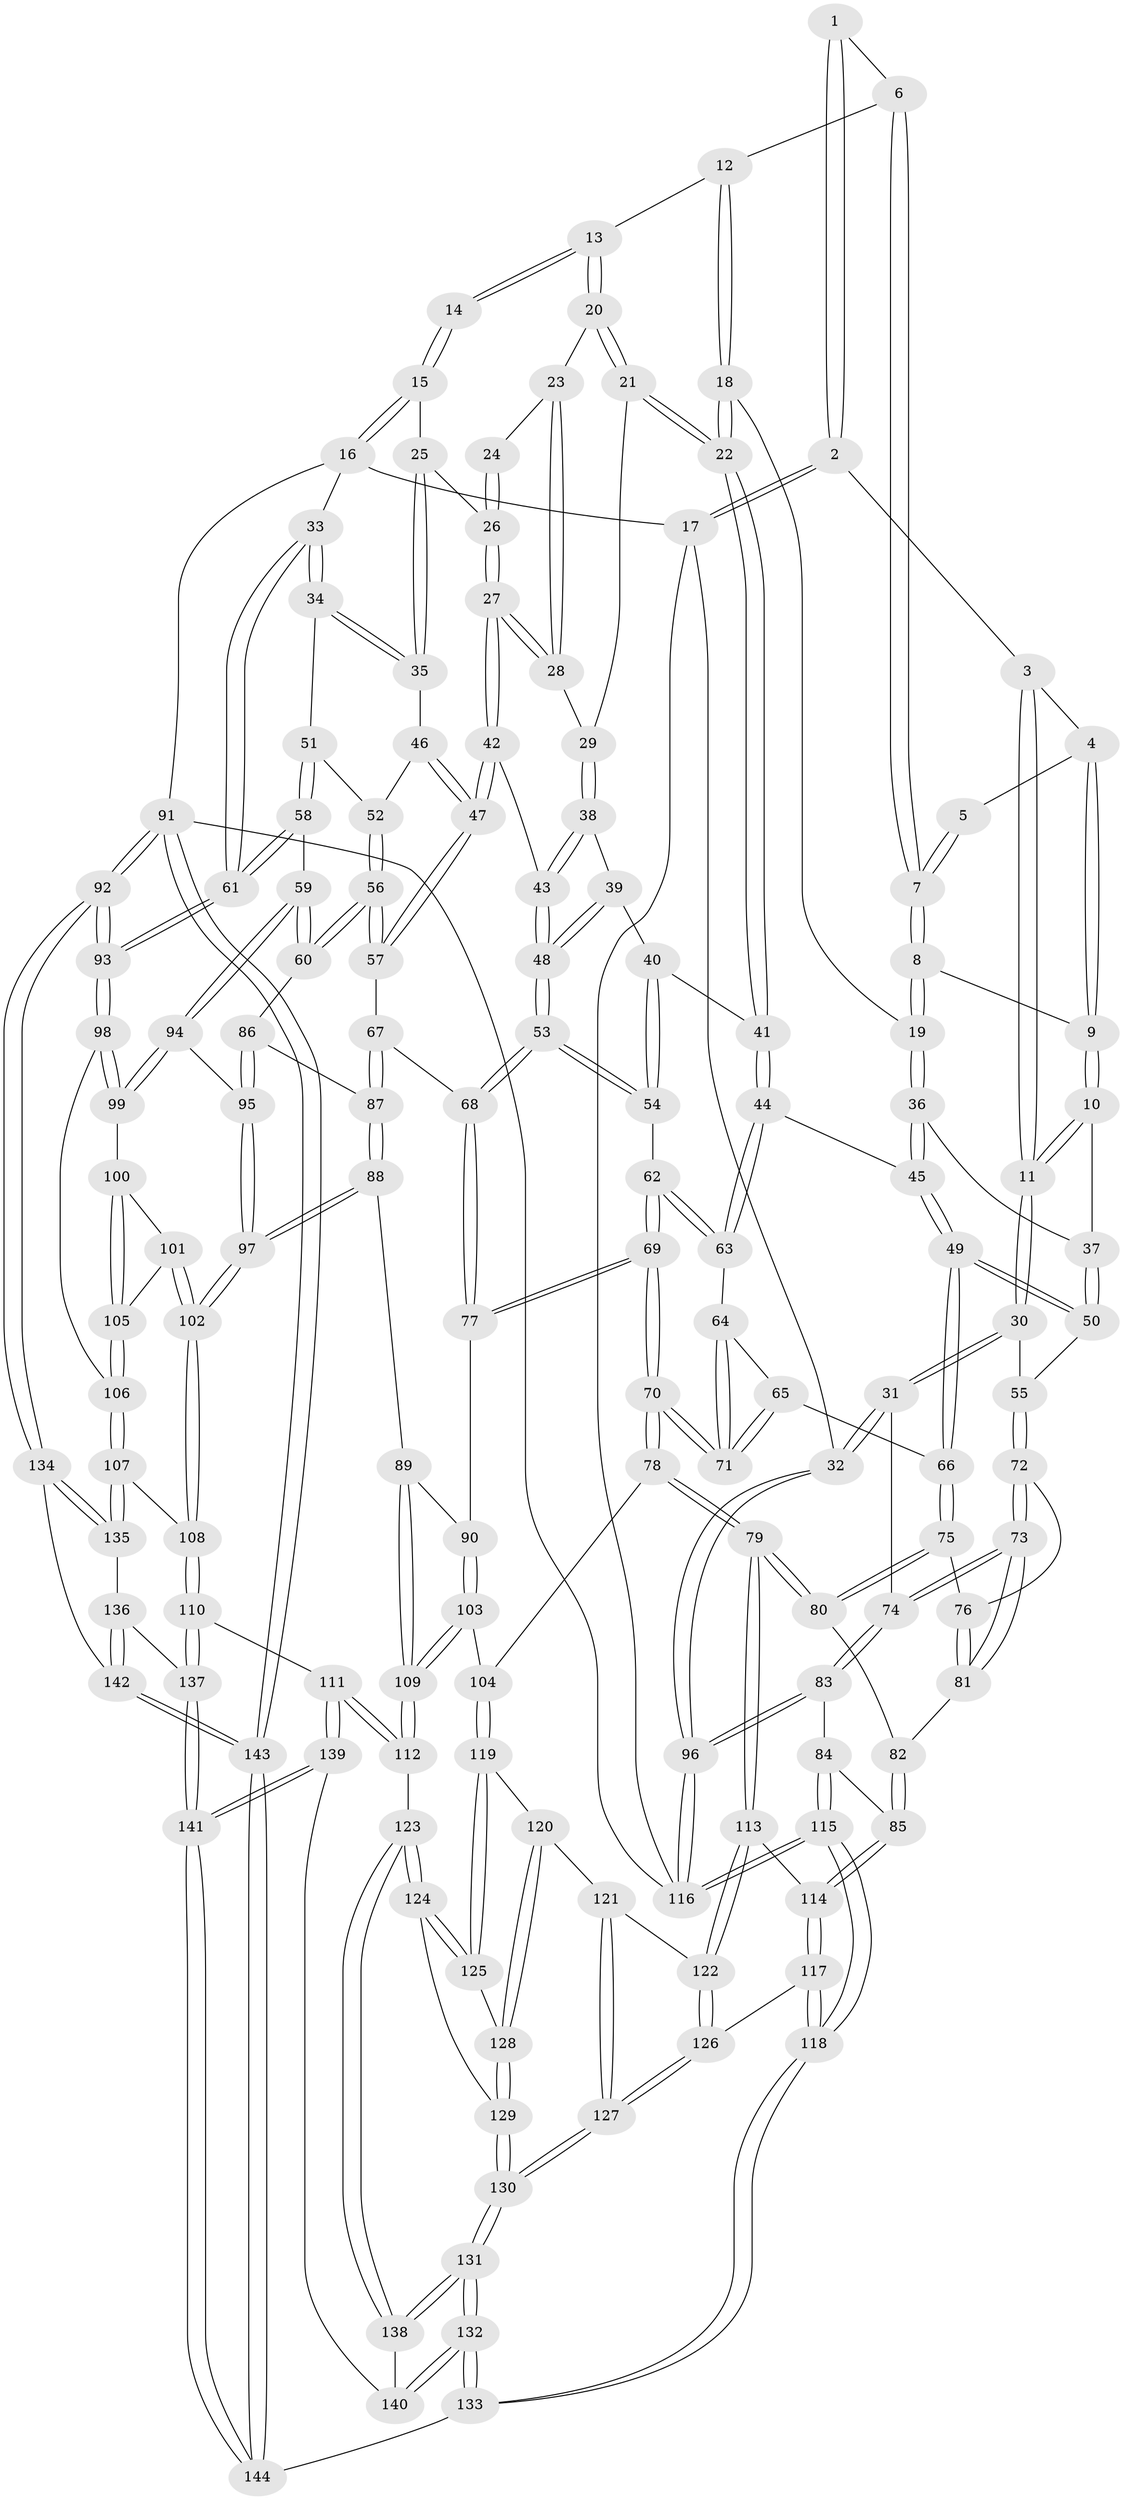 // coarse degree distribution, {3: 0.11235955056179775, 4: 0.4157303370786517, 2: 0.011235955056179775, 5: 0.4044943820224719, 6: 0.056179775280898875}
// Generated by graph-tools (version 1.1) at 2025/24/03/03/25 07:24:39]
// undirected, 144 vertices, 357 edges
graph export_dot {
graph [start="1"]
  node [color=gray90,style=filled];
  1 [pos="+0.2182292411388523+0"];
  2 [pos="+0+0"];
  3 [pos="+0.06788074607774076+0"];
  4 [pos="+0.16860880358565936+0.03596139121048478"];
  5 [pos="+0.19081182193800267+0.020786476186645794"];
  6 [pos="+0.42110068014637436+0"];
  7 [pos="+0.23773743108551038+0.06522487567972565"];
  8 [pos="+0.22770420685022244+0.09808923167457036"];
  9 [pos="+0.1936045897812721+0.11708071040336217"];
  10 [pos="+0.13447385270491913+0.17227642312412775"];
  11 [pos="+0.12719877268182905+0.17454883236460048"];
  12 [pos="+0.44062246007788924+0"];
  13 [pos="+0.46906246163038257+0"];
  14 [pos="+0.8550476874817913+0"];
  15 [pos="+0.884811083845048+0"];
  16 [pos="+1+0"];
  17 [pos="+0+0"];
  18 [pos="+0.3837908956491888+0"];
  19 [pos="+0.32693370871575694+0.13668062405485773"];
  20 [pos="+0.5129320580297096+0"];
  21 [pos="+0.5057754127424542+0.09598849904448696"];
  22 [pos="+0.432361727829858+0.19632300825246496"];
  23 [pos="+0.6180420447778172+0.09079909103449715"];
  24 [pos="+0.6614269499721683+0.06301024356133406"];
  25 [pos="+0.7959541654933361+0.06782394056078465"];
  26 [pos="+0.6978597459783348+0.14524271948230785"];
  27 [pos="+0.682648119235046+0.16026793910329384"];
  28 [pos="+0.6401983890208086+0.13589975592990355"];
  29 [pos="+0.5618976866532336+0.1579405407270802"];
  30 [pos="+0.10462985781002837+0.1983822597186599"];
  31 [pos="+0+0.22789493244463677"];
  32 [pos="+0+0.21117719720787678"];
  33 [pos="+1+0.1316094234408962"];
  34 [pos="+0.9750517041420891+0.18865839452632852"];
  35 [pos="+0.8450640561592265+0.18765344318740118"];
  36 [pos="+0.3422807581067771+0.1821523658571409"];
  37 [pos="+0.21911796208529669+0.20416879501349344"];
  38 [pos="+0.5610353923171013+0.17205420140949798"];
  39 [pos="+0.5442526810115232+0.21429825888980295"];
  40 [pos="+0.5221293500876293+0.23025935255963773"];
  41 [pos="+0.4226063165349307+0.21551334604428005"];
  42 [pos="+0.681153558365757+0.23947373543841077"];
  43 [pos="+0.6781240033298036+0.24108525706853448"];
  44 [pos="+0.418260268252928+0.21827032931628707"];
  45 [pos="+0.34958366919603734+0.1901438709676555"];
  46 [pos="+0.8357797298136894+0.2073534941187047"];
  47 [pos="+0.7054188882069202+0.2516471834102562"];
  48 [pos="+0.660246260319123+0.25395323195811786"];
  49 [pos="+0.27347429850228494+0.28889424821800597"];
  50 [pos="+0.2647897053283179+0.27986186729698503"];
  51 [pos="+0.9002011065162666+0.27774632142788386"];
  52 [pos="+0.8440690437407697+0.24928131994073152"];
  53 [pos="+0.6005811852357787+0.3304536316608522"];
  54 [pos="+0.5654820513267761+0.325636913411843"];
  55 [pos="+0.13325946672921873+0.25781362616081155"];
  56 [pos="+0.8094741114297052+0.3701595193509448"];
  57 [pos="+0.7716663739578752+0.35641116745558404"];
  58 [pos="+0.9643344018428016+0.42554317094595756"];
  59 [pos="+0.9548273614927524+0.42964742373755505"];
  60 [pos="+0.8165463506316035+0.37747329366589194"];
  61 [pos="+1+0.3681294785267379"];
  62 [pos="+0.5162672448862236+0.3456596543815457"];
  63 [pos="+0.4176531631199958+0.2493091403789419"];
  64 [pos="+0.4139567079080349+0.25723653766666776"];
  65 [pos="+0.2962821025209132+0.346000506125369"];
  66 [pos="+0.27556265201567326+0.34066526479783155"];
  67 [pos="+0.6825763775653827+0.3990236180204759"];
  68 [pos="+0.6317498295114538+0.3968030902756868"];
  69 [pos="+0.43797390581861106+0.4650893638403793"];
  70 [pos="+0.4244448093257435+0.4724038944776798"];
  71 [pos="+0.407694574630187+0.4420397607986968"];
  72 [pos="+0.138671733533931+0.27398293564830495"];
  73 [pos="+0.10340501958874337+0.4156315420649126"];
  74 [pos="+0.09822672851247992+0.4214618924263064"];
  75 [pos="+0.26629570757629395+0.3458163354612867"];
  76 [pos="+0.24065958104660037+0.35624481854632845"];
  77 [pos="+0.6013832014001446+0.46173447538004786"];
  78 [pos="+0.41440876672177807+0.49786628612109524"];
  79 [pos="+0.3200620328817095+0.5582608984358578"];
  80 [pos="+0.3083183187508461+0.5337982531899028"];
  81 [pos="+0.23394492395649577+0.3657024757797109"];
  82 [pos="+0.23392469334098898+0.4080346354638106"];
  83 [pos="+0.07692322523738343+0.5049198885090216"];
  84 [pos="+0.10297542313560099+0.5283784141725423"];
  85 [pos="+0.1367377280039609+0.5462132940777125"];
  86 [pos="+0.7625354877485989+0.46964423881661493"];
  87 [pos="+0.7298439856889863+0.49738971765864615"];
  88 [pos="+0.7100255064598475+0.5462897613829297"];
  89 [pos="+0.6761741577734607+0.5505656854404727"];
  90 [pos="+0.6301075554543578+0.5172876625824379"];
  91 [pos="+1+1"];
  92 [pos="+1+0.9307620634915313"];
  93 [pos="+1+0.7166387709735431"];
  94 [pos="+0.9520113573961705+0.43510757518631005"];
  95 [pos="+0.8435971206928371+0.519695431199959"];
  96 [pos="+0+0.5031918461395852"];
  97 [pos="+0.7870617611936849+0.598421487145055"];
  98 [pos="+0.970339817330149+0.683495299230855"];
  99 [pos="+0.9397760455311931+0.5442275593015647"];
  100 [pos="+0.8956792007899325+0.5760979562268238"];
  101 [pos="+0.8614218768784053+0.586765992192901"];
  102 [pos="+0.7873340242577819+0.5990642814194537"];
  103 [pos="+0.5073183548447867+0.5960229259177074"];
  104 [pos="+0.5062044105287001+0.5956810890575478"];
  105 [pos="+0.8908527569721971+0.6067848310836325"];
  106 [pos="+0.9082501058511103+0.709031118826776"];
  107 [pos="+0.8518052011543383+0.7385020163372072"];
  108 [pos="+0.8103990953736265+0.7224088104156021"];
  109 [pos="+0.6102447286557561+0.6844846174535318"];
  110 [pos="+0.6669880341555868+0.7742652250285231"];
  111 [pos="+0.6598883307739044+0.773881653385802"];
  112 [pos="+0.6269379849028914+0.7582721390264994"];
  113 [pos="+0.30749557037290964+0.5718155524521598"];
  114 [pos="+0.14407298571215799+0.5518682648105758"];
  115 [pos="+0+1"];
  116 [pos="+0+1"];
  117 [pos="+0.1341964591423742+0.7055266712687412"];
  118 [pos="+0+1"];
  119 [pos="+0.4443475931945238+0.7053754692447689"];
  120 [pos="+0.35460835223475073+0.6692562774006018"];
  121 [pos="+0.31762609034775124+0.6271876101586568"];
  122 [pos="+0.3118694360069437+0.6053568526028847"];
  123 [pos="+0.5136028294422661+0.7979653170423809"];
  124 [pos="+0.48473253592489773+0.7752636653819217"];
  125 [pos="+0.4788243850488966+0.7687660961266095"];
  126 [pos="+0.18175070259197365+0.7071335607033572"];
  127 [pos="+0.25813943018997265+0.7402422710072626"];
  128 [pos="+0.3522092387694719+0.7654950133284653"];
  129 [pos="+0.3135156665131924+0.8285170599046163"];
  130 [pos="+0.2625206115528311+0.8845706689602427"];
  131 [pos="+0.17099322198164862+1"];
  132 [pos="+0.15410565645552227+1"];
  133 [pos="+0.14240562333301024+1"];
  134 [pos="+1+0.8875578066421651"];
  135 [pos="+0.8860985149308193+0.8422833411439138"];
  136 [pos="+0.8759041617366726+0.8622873286653373"];
  137 [pos="+0.7650546866433172+0.9358859136755688"];
  138 [pos="+0.502097882787537+0.8260737222528363"];
  139 [pos="+0.6204129884200357+0.9734333271473765"];
  140 [pos="+0.5525207386357989+0.9358182971817918"];
  141 [pos="+0.7090418126240325+1"];
  142 [pos="+0.897660643483928+0.9888894786446453"];
  143 [pos="+0.8483092498348465+1"];
  144 [pos="+0.7118516190125392+1"];
  1 -- 2;
  1 -- 2;
  1 -- 6;
  2 -- 3;
  2 -- 17;
  2 -- 17;
  3 -- 4;
  3 -- 11;
  3 -- 11;
  4 -- 5;
  4 -- 9;
  4 -- 9;
  5 -- 7;
  5 -- 7;
  6 -- 7;
  6 -- 7;
  6 -- 12;
  7 -- 8;
  7 -- 8;
  8 -- 9;
  8 -- 19;
  8 -- 19;
  9 -- 10;
  9 -- 10;
  10 -- 11;
  10 -- 11;
  10 -- 37;
  11 -- 30;
  11 -- 30;
  12 -- 13;
  12 -- 18;
  12 -- 18;
  13 -- 14;
  13 -- 14;
  13 -- 20;
  13 -- 20;
  14 -- 15;
  14 -- 15;
  15 -- 16;
  15 -- 16;
  15 -- 25;
  16 -- 17;
  16 -- 33;
  16 -- 91;
  17 -- 32;
  17 -- 116;
  18 -- 19;
  18 -- 22;
  18 -- 22;
  19 -- 36;
  19 -- 36;
  20 -- 21;
  20 -- 21;
  20 -- 23;
  21 -- 22;
  21 -- 22;
  21 -- 29;
  22 -- 41;
  22 -- 41;
  23 -- 24;
  23 -- 28;
  23 -- 28;
  24 -- 26;
  24 -- 26;
  25 -- 26;
  25 -- 35;
  25 -- 35;
  26 -- 27;
  26 -- 27;
  27 -- 28;
  27 -- 28;
  27 -- 42;
  27 -- 42;
  28 -- 29;
  29 -- 38;
  29 -- 38;
  30 -- 31;
  30 -- 31;
  30 -- 55;
  31 -- 32;
  31 -- 32;
  31 -- 74;
  32 -- 96;
  32 -- 96;
  33 -- 34;
  33 -- 34;
  33 -- 61;
  33 -- 61;
  34 -- 35;
  34 -- 35;
  34 -- 51;
  35 -- 46;
  36 -- 37;
  36 -- 45;
  36 -- 45;
  37 -- 50;
  37 -- 50;
  38 -- 39;
  38 -- 43;
  38 -- 43;
  39 -- 40;
  39 -- 48;
  39 -- 48;
  40 -- 41;
  40 -- 54;
  40 -- 54;
  41 -- 44;
  41 -- 44;
  42 -- 43;
  42 -- 47;
  42 -- 47;
  43 -- 48;
  43 -- 48;
  44 -- 45;
  44 -- 63;
  44 -- 63;
  45 -- 49;
  45 -- 49;
  46 -- 47;
  46 -- 47;
  46 -- 52;
  47 -- 57;
  47 -- 57;
  48 -- 53;
  48 -- 53;
  49 -- 50;
  49 -- 50;
  49 -- 66;
  49 -- 66;
  50 -- 55;
  51 -- 52;
  51 -- 58;
  51 -- 58;
  52 -- 56;
  52 -- 56;
  53 -- 54;
  53 -- 54;
  53 -- 68;
  53 -- 68;
  54 -- 62;
  55 -- 72;
  55 -- 72;
  56 -- 57;
  56 -- 57;
  56 -- 60;
  56 -- 60;
  57 -- 67;
  58 -- 59;
  58 -- 61;
  58 -- 61;
  59 -- 60;
  59 -- 60;
  59 -- 94;
  59 -- 94;
  60 -- 86;
  61 -- 93;
  61 -- 93;
  62 -- 63;
  62 -- 63;
  62 -- 69;
  62 -- 69;
  63 -- 64;
  64 -- 65;
  64 -- 71;
  64 -- 71;
  65 -- 66;
  65 -- 71;
  65 -- 71;
  66 -- 75;
  66 -- 75;
  67 -- 68;
  67 -- 87;
  67 -- 87;
  68 -- 77;
  68 -- 77;
  69 -- 70;
  69 -- 70;
  69 -- 77;
  69 -- 77;
  70 -- 71;
  70 -- 71;
  70 -- 78;
  70 -- 78;
  72 -- 73;
  72 -- 73;
  72 -- 76;
  73 -- 74;
  73 -- 74;
  73 -- 81;
  73 -- 81;
  74 -- 83;
  74 -- 83;
  75 -- 76;
  75 -- 80;
  75 -- 80;
  76 -- 81;
  76 -- 81;
  77 -- 90;
  78 -- 79;
  78 -- 79;
  78 -- 104;
  79 -- 80;
  79 -- 80;
  79 -- 113;
  79 -- 113;
  80 -- 82;
  81 -- 82;
  82 -- 85;
  82 -- 85;
  83 -- 84;
  83 -- 96;
  83 -- 96;
  84 -- 85;
  84 -- 115;
  84 -- 115;
  85 -- 114;
  85 -- 114;
  86 -- 87;
  86 -- 95;
  86 -- 95;
  87 -- 88;
  87 -- 88;
  88 -- 89;
  88 -- 97;
  88 -- 97;
  89 -- 90;
  89 -- 109;
  89 -- 109;
  90 -- 103;
  90 -- 103;
  91 -- 92;
  91 -- 92;
  91 -- 143;
  91 -- 143;
  91 -- 116;
  92 -- 93;
  92 -- 93;
  92 -- 134;
  92 -- 134;
  93 -- 98;
  93 -- 98;
  94 -- 95;
  94 -- 99;
  94 -- 99;
  95 -- 97;
  95 -- 97;
  96 -- 116;
  96 -- 116;
  97 -- 102;
  97 -- 102;
  98 -- 99;
  98 -- 99;
  98 -- 106;
  99 -- 100;
  100 -- 101;
  100 -- 105;
  100 -- 105;
  101 -- 102;
  101 -- 102;
  101 -- 105;
  102 -- 108;
  102 -- 108;
  103 -- 104;
  103 -- 109;
  103 -- 109;
  104 -- 119;
  104 -- 119;
  105 -- 106;
  105 -- 106;
  106 -- 107;
  106 -- 107;
  107 -- 108;
  107 -- 135;
  107 -- 135;
  108 -- 110;
  108 -- 110;
  109 -- 112;
  109 -- 112;
  110 -- 111;
  110 -- 137;
  110 -- 137;
  111 -- 112;
  111 -- 112;
  111 -- 139;
  111 -- 139;
  112 -- 123;
  113 -- 114;
  113 -- 122;
  113 -- 122;
  114 -- 117;
  114 -- 117;
  115 -- 116;
  115 -- 116;
  115 -- 118;
  115 -- 118;
  117 -- 118;
  117 -- 118;
  117 -- 126;
  118 -- 133;
  118 -- 133;
  119 -- 120;
  119 -- 125;
  119 -- 125;
  120 -- 121;
  120 -- 128;
  120 -- 128;
  121 -- 122;
  121 -- 127;
  121 -- 127;
  122 -- 126;
  122 -- 126;
  123 -- 124;
  123 -- 124;
  123 -- 138;
  123 -- 138;
  124 -- 125;
  124 -- 125;
  124 -- 129;
  125 -- 128;
  126 -- 127;
  126 -- 127;
  127 -- 130;
  127 -- 130;
  128 -- 129;
  128 -- 129;
  129 -- 130;
  129 -- 130;
  130 -- 131;
  130 -- 131;
  131 -- 132;
  131 -- 132;
  131 -- 138;
  131 -- 138;
  132 -- 133;
  132 -- 133;
  132 -- 140;
  132 -- 140;
  133 -- 144;
  134 -- 135;
  134 -- 135;
  134 -- 142;
  135 -- 136;
  136 -- 137;
  136 -- 142;
  136 -- 142;
  137 -- 141;
  137 -- 141;
  138 -- 140;
  139 -- 140;
  139 -- 141;
  139 -- 141;
  141 -- 144;
  141 -- 144;
  142 -- 143;
  142 -- 143;
  143 -- 144;
  143 -- 144;
}
